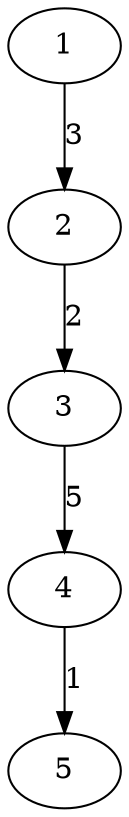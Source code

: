 digraph generated_graph {
1 -> 2 [label="3"];
2 -> 3 [label="2"];
3 -> 4 [label="5"];
4 -> 5 [label="1"];
}